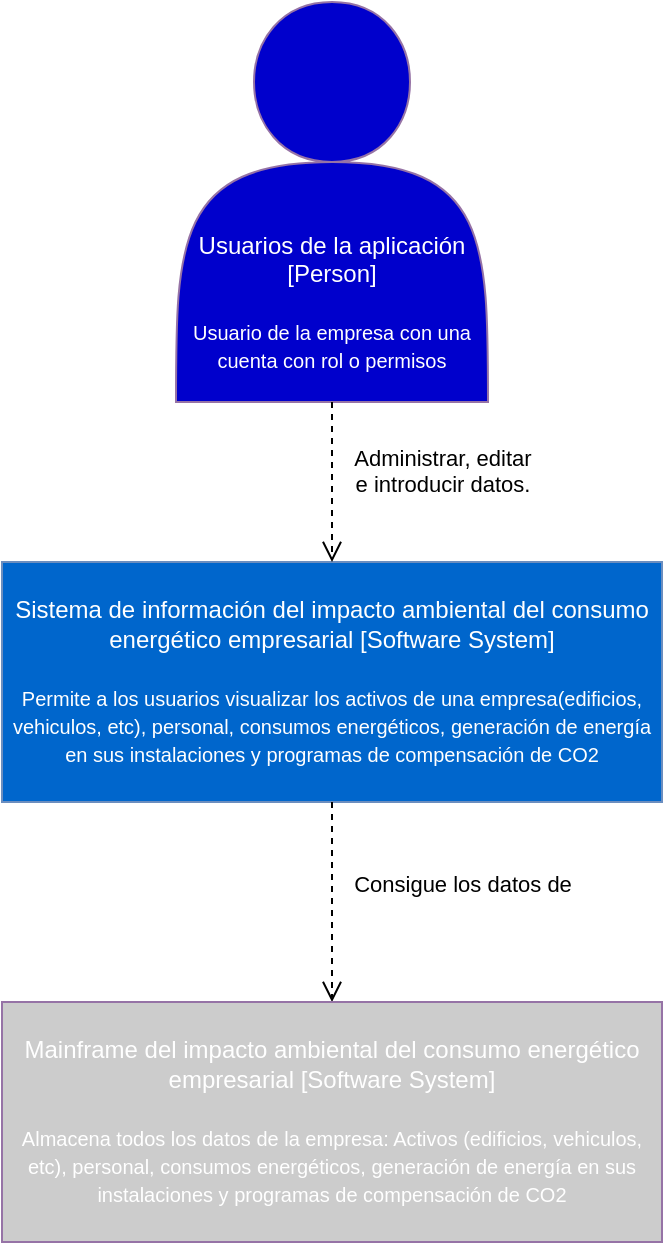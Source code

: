 <mxfile version="12.1.3" type="device" pages="1"><diagram id="3Z2ZcejMLSyxtcBdhxQQ" name="Page-1"><mxGraphModel dx="1024" dy="485" grid="1" gridSize="10" guides="1" tooltips="1" connect="1" arrows="1" fold="1" page="1" pageScale="1" pageWidth="827" pageHeight="1169" math="0" shadow="0"><root><mxCell id="0"/><mxCell id="1" parent="0"/><mxCell id="5pxbBMU2dYQVKHbRQ92b-1" value="&lt;span style=&quot;white-space: normal&quot;&gt;&lt;font color=&quot;#ffffff&quot;&gt;Sistema de información del impacto ambiental del consumo energético empresarial [Software System]&lt;br&gt;&lt;br&gt;&lt;font style=&quot;font-size: 10px&quot;&gt;Permite a los usuarios visualizar los activos de una empresa(edificios, vehiculos, etc), personal, consumos energéticos, generación de energía en sus instalaciones y programas de compensación de CO2&lt;/font&gt;&lt;/font&gt;&lt;br&gt;&lt;/span&gt;" style="rounded=0;whiteSpace=wrap;html=1;fillColor=#0066CC;strokeColor=#6c8ebf;" vertex="1" parent="1"><mxGeometry x="97" y="290" width="330" height="120" as="geometry"/></mxCell><mxCell id="5pxbBMU2dYQVKHbRQ92b-2" value="&lt;br&gt;&lt;br&gt;&lt;br&gt;&lt;font color=&quot;#ffffff&quot;&gt;&lt;br&gt;&lt;br&gt;&lt;br&gt;&lt;br&gt;Usuarios de la aplicación [Person]&lt;br&gt;&lt;br&gt;&lt;font style=&quot;font-size: 10px&quot;&gt;Usuario de la empresa con una cuenta con rol o permisos&lt;/font&gt;&lt;br&gt;&lt;/font&gt;" style="shape=actor;whiteSpace=wrap;html=1;fillColor=#0000CC;strokeColor=#9673a6;gradientColor=none;" vertex="1" parent="1"><mxGeometry x="184" y="10" width="156" height="200" as="geometry"/></mxCell><mxCell id="5pxbBMU2dYQVKHbRQ92b-3" value="Administrar, editar &lt;br&gt;e introducir datos." style="html=1;verticalAlign=bottom;endArrow=open;dashed=1;endSize=8;exitX=0.5;exitY=1;exitDx=0;exitDy=0;entryX=0.5;entryY=0;entryDx=0;entryDy=0;" edge="1" parent="1" source="5pxbBMU2dYQVKHbRQ92b-2" target="5pxbBMU2dYQVKHbRQ92b-1"><mxGeometry x="0.25" y="55" relative="1" as="geometry"><mxPoint x="220" y="320" as="sourcePoint"/><mxPoint x="140" y="320" as="targetPoint"/><mxPoint as="offset"/></mxGeometry></mxCell><mxCell id="5pxbBMU2dYQVKHbRQ92b-4" value="Consigue los datos de" style="html=1;verticalAlign=bottom;endArrow=open;dashed=1;endSize=8;exitX=0.5;exitY=1;exitDx=0;exitDy=0;entryX=0.5;entryY=0;entryDx=0;entryDy=0;" edge="1" parent="1" source="5pxbBMU2dYQVKHbRQ92b-1" target="5pxbBMU2dYQVKHbRQ92b-6"><mxGeometry y="65" relative="1" as="geometry"><mxPoint x="170" y="430" as="sourcePoint"/><mxPoint x="255" y="490" as="targetPoint"/><mxPoint as="offset"/></mxGeometry></mxCell><mxCell id="5pxbBMU2dYQVKHbRQ92b-6" value="&lt;span style=&quot;white-space: normal&quot;&gt;&lt;font color=&quot;#ffffff&quot;&gt;Mainframe del impacto ambiental del consumo energético empresarial [Software System]&lt;br&gt;&lt;br&gt;&lt;font style=&quot;font-size: 10px&quot;&gt;Almacena todos los datos de la empresa: Activos (edificios, vehiculos, etc), personal, consumos energéticos, generación de energía en sus instalaciones y programas de compensación de CO2&lt;/font&gt;&lt;/font&gt;&lt;br&gt;&lt;/span&gt;" style="rounded=0;whiteSpace=wrap;html=1;fillColor=#CCCCCC;strokeColor=#9673a6;" vertex="1" parent="1"><mxGeometry x="97" y="510" width="330" height="120" as="geometry"/></mxCell></root></mxGraphModel></diagram></mxfile>